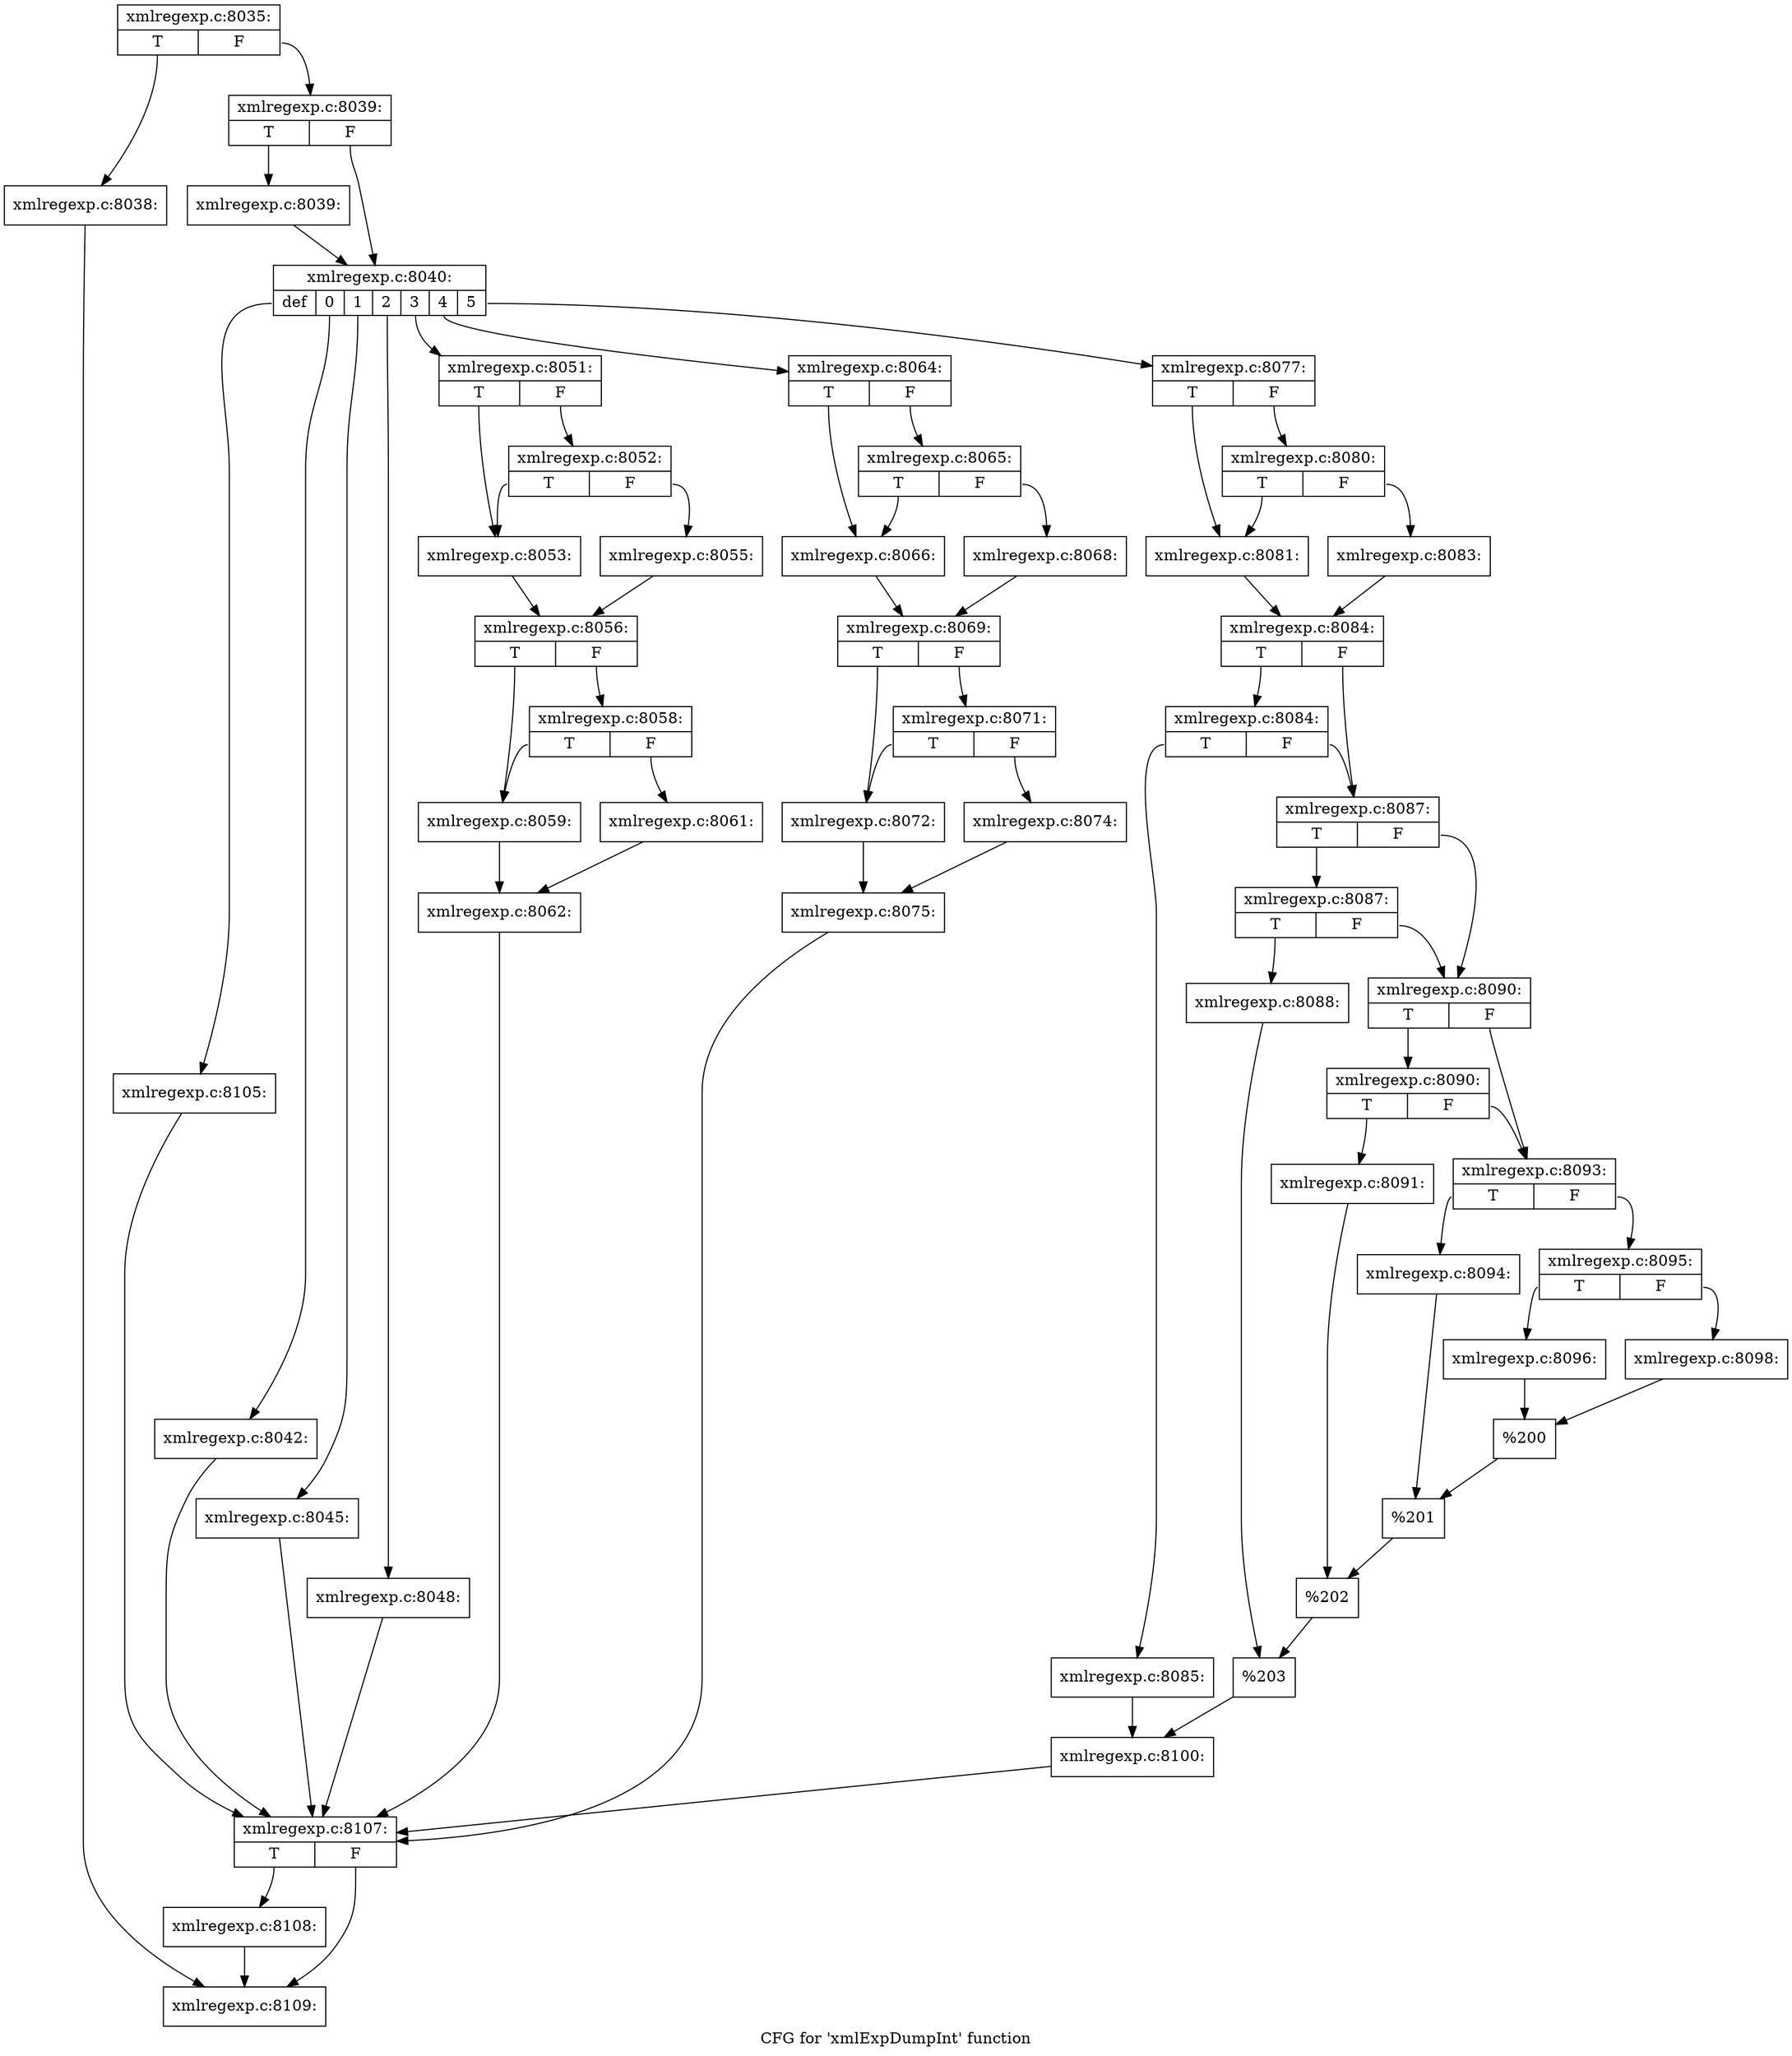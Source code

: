 digraph "CFG for 'xmlExpDumpInt' function" {
	label="CFG for 'xmlExpDumpInt' function";

	Node0x4599990 [shape=record,label="{xmlregexp.c:8035:|{<s0>T|<s1>F}}"];
	Node0x4599990:s0 -> Node0x44d7ae0;
	Node0x4599990:s1 -> Node0x44d7b30;
	Node0x44d7ae0 [shape=record,label="{xmlregexp.c:8038:}"];
	Node0x44d7ae0 -> Node0x45aa140;
	Node0x44d7b30 [shape=record,label="{xmlregexp.c:8039:|{<s0>T|<s1>F}}"];
	Node0x44d7b30:s0 -> Node0x44d7ee0;
	Node0x44d7b30:s1 -> Node0x44d7f30;
	Node0x44d7ee0 [shape=record,label="{xmlregexp.c:8039:}"];
	Node0x44d7ee0 -> Node0x44d7f30;
	Node0x44d7f30 [shape=record,label="{xmlregexp.c:8040:|{<s0>def|<s1>0|<s2>1|<s3>2|<s4>3|<s5>4|<s6>5}}"];
	Node0x44d7f30:s0 -> Node0x459cc40;
	Node0x44d7f30:s1 -> Node0x459cf10;
	Node0x44d7f30:s2 -> Node0x459d1c0;
	Node0x44d7f30:s3 -> Node0x459d470;
	Node0x44d7f30:s4 -> Node0x459d8e0;
	Node0x44d7f30:s5 -> Node0x45a0200;
	Node0x44d7f30:s6 -> Node0x45a2900;
	Node0x459cf10 [shape=record,label="{xmlregexp.c:8042:}"];
	Node0x459cf10 -> Node0x459c600;
	Node0x459d1c0 [shape=record,label="{xmlregexp.c:8045:}"];
	Node0x459d1c0 -> Node0x459c600;
	Node0x459d470 [shape=record,label="{xmlregexp.c:8048:}"];
	Node0x459d470 -> Node0x459c600;
	Node0x459d8e0 [shape=record,label="{xmlregexp.c:8051:|{<s0>T|<s1>F}}"];
	Node0x459d8e0:s0 -> Node0x459e000;
	Node0x459d8e0:s1 -> Node0x459e0f0;
	Node0x459e0f0 [shape=record,label="{xmlregexp.c:8052:|{<s0>T|<s1>F}}"];
	Node0x459e0f0:s0 -> Node0x459e000;
	Node0x459e0f0:s1 -> Node0x459e0a0;
	Node0x459e000 [shape=record,label="{xmlregexp.c:8053:}"];
	Node0x459e000 -> Node0x459e050;
	Node0x459e0a0 [shape=record,label="{xmlregexp.c:8055:}"];
	Node0x459e0a0 -> Node0x459e050;
	Node0x459e050 [shape=record,label="{xmlregexp.c:8056:|{<s0>T|<s1>F}}"];
	Node0x459e050:s0 -> Node0x459f340;
	Node0x459e050:s1 -> Node0x459f430;
	Node0x459f430 [shape=record,label="{xmlregexp.c:8058:|{<s0>T|<s1>F}}"];
	Node0x459f430:s0 -> Node0x459f340;
	Node0x459f430:s1 -> Node0x459f3e0;
	Node0x459f340 [shape=record,label="{xmlregexp.c:8059:}"];
	Node0x459f340 -> Node0x459f390;
	Node0x459f3e0 [shape=record,label="{xmlregexp.c:8061:}"];
	Node0x459f3e0 -> Node0x459f390;
	Node0x459f390 [shape=record,label="{xmlregexp.c:8062:}"];
	Node0x459f390 -> Node0x459c600;
	Node0x45a0200 [shape=record,label="{xmlregexp.c:8064:|{<s0>T|<s1>F}}"];
	Node0x45a0200:s0 -> Node0x45a0550;
	Node0x45a0200:s1 -> Node0x45a0640;
	Node0x45a0640 [shape=record,label="{xmlregexp.c:8065:|{<s0>T|<s1>F}}"];
	Node0x45a0640:s0 -> Node0x45a0550;
	Node0x45a0640:s1 -> Node0x45a05f0;
	Node0x45a0550 [shape=record,label="{xmlregexp.c:8066:}"];
	Node0x45a0550 -> Node0x45a05a0;
	Node0x45a05f0 [shape=record,label="{xmlregexp.c:8068:}"];
	Node0x45a05f0 -> Node0x45a05a0;
	Node0x45a05a0 [shape=record,label="{xmlregexp.c:8069:|{<s0>T|<s1>F}}"];
	Node0x45a05a0:s0 -> Node0x45a1a40;
	Node0x45a05a0:s1 -> Node0x45a1b30;
	Node0x45a1b30 [shape=record,label="{xmlregexp.c:8071:|{<s0>T|<s1>F}}"];
	Node0x45a1b30:s0 -> Node0x45a1a40;
	Node0x45a1b30:s1 -> Node0x45a1ae0;
	Node0x45a1a40 [shape=record,label="{xmlregexp.c:8072:}"];
	Node0x45a1a40 -> Node0x45a1a90;
	Node0x45a1ae0 [shape=record,label="{xmlregexp.c:8074:}"];
	Node0x45a1ae0 -> Node0x45a1a90;
	Node0x45a1a90 [shape=record,label="{xmlregexp.c:8075:}"];
	Node0x45a1a90 -> Node0x459c600;
	Node0x45a2900 [shape=record,label="{xmlregexp.c:8077:|{<s0>T|<s1>F}}"];
	Node0x45a2900:s0 -> Node0x45a3030;
	Node0x45a2900:s1 -> Node0x45a3120;
	Node0x45a3120 [shape=record,label="{xmlregexp.c:8080:|{<s0>T|<s1>F}}"];
	Node0x45a3120:s0 -> Node0x45a3030;
	Node0x45a3120:s1 -> Node0x45a30d0;
	Node0x45a3030 [shape=record,label="{xmlregexp.c:8081:}"];
	Node0x45a3030 -> Node0x45a3080;
	Node0x45a30d0 [shape=record,label="{xmlregexp.c:8083:}"];
	Node0x45a30d0 -> Node0x45a3080;
	Node0x45a3080 [shape=record,label="{xmlregexp.c:8084:|{<s0>T|<s1>F}}"];
	Node0x45a3080:s0 -> Node0x45a3fb0;
	Node0x45a3080:s1 -> Node0x45a3f60;
	Node0x45a3fb0 [shape=record,label="{xmlregexp.c:8084:|{<s0>T|<s1>F}}"];
	Node0x45a3fb0:s0 -> Node0x45a3ec0;
	Node0x45a3fb0:s1 -> Node0x45a3f60;
	Node0x45a3ec0 [shape=record,label="{xmlregexp.c:8085:}"];
	Node0x45a3ec0 -> Node0x45a3f10;
	Node0x45a3f60 [shape=record,label="{xmlregexp.c:8087:|{<s0>T|<s1>F}}"];
	Node0x45a3f60:s0 -> Node0x45a4e90;
	Node0x45a3f60:s1 -> Node0x45a4e40;
	Node0x45a4e90 [shape=record,label="{xmlregexp.c:8087:|{<s0>T|<s1>F}}"];
	Node0x45a4e90:s0 -> Node0x45a4da0;
	Node0x45a4e90:s1 -> Node0x45a4e40;
	Node0x45a4da0 [shape=record,label="{xmlregexp.c:8088:}"];
	Node0x45a4da0 -> Node0x45a4df0;
	Node0x45a4e40 [shape=record,label="{xmlregexp.c:8090:|{<s0>T|<s1>F}}"];
	Node0x45a4e40:s0 -> Node0x45a5da0;
	Node0x45a4e40:s1 -> Node0x45a5d50;
	Node0x45a5da0 [shape=record,label="{xmlregexp.c:8090:|{<s0>T|<s1>F}}"];
	Node0x45a5da0:s0 -> Node0x45a5cb0;
	Node0x45a5da0:s1 -> Node0x45a5d50;
	Node0x45a5cb0 [shape=record,label="{xmlregexp.c:8091:}"];
	Node0x45a5cb0 -> Node0x45a5d00;
	Node0x45a5d50 [shape=record,label="{xmlregexp.c:8093:|{<s0>T|<s1>F}}"];
	Node0x45a5d50:s0 -> Node0x45a6bc0;
	Node0x45a5d50:s1 -> Node0x45a6c60;
	Node0x45a6bc0 [shape=record,label="{xmlregexp.c:8094:}"];
	Node0x45a6bc0 -> Node0x45a6c10;
	Node0x45a6c60 [shape=record,label="{xmlregexp.c:8095:|{<s0>T|<s1>F}}"];
	Node0x45a6c60:s0 -> Node0x45a7bf0;
	Node0x45a6c60:s1 -> Node0x45a7c90;
	Node0x45a7bf0 [shape=record,label="{xmlregexp.c:8096:}"];
	Node0x45a7bf0 -> Node0x45a7c40;
	Node0x45a7c90 [shape=record,label="{xmlregexp.c:8098:}"];
	Node0x45a7c90 -> Node0x45a7c40;
	Node0x45a7c40 [shape=record,label="{%200}"];
	Node0x45a7c40 -> Node0x45a6c10;
	Node0x45a6c10 [shape=record,label="{%201}"];
	Node0x45a6c10 -> Node0x45a5d00;
	Node0x45a5d00 [shape=record,label="{%202}"];
	Node0x45a5d00 -> Node0x45a4df0;
	Node0x45a4df0 [shape=record,label="{%203}"];
	Node0x45a4df0 -> Node0x45a3f10;
	Node0x45a3f10 [shape=record,label="{xmlregexp.c:8100:}"];
	Node0x45a3f10 -> Node0x459c600;
	Node0x459cc40 [shape=record,label="{xmlregexp.c:8105:}"];
	Node0x459cc40 -> Node0x459c600;
	Node0x459c600 [shape=record,label="{xmlregexp.c:8107:|{<s0>T|<s1>F}}"];
	Node0x459c600:s0 -> Node0x45aa0f0;
	Node0x459c600:s1 -> Node0x45aa140;
	Node0x45aa0f0 [shape=record,label="{xmlregexp.c:8108:}"];
	Node0x45aa0f0 -> Node0x45aa140;
	Node0x45aa140 [shape=record,label="{xmlregexp.c:8109:}"];
}
